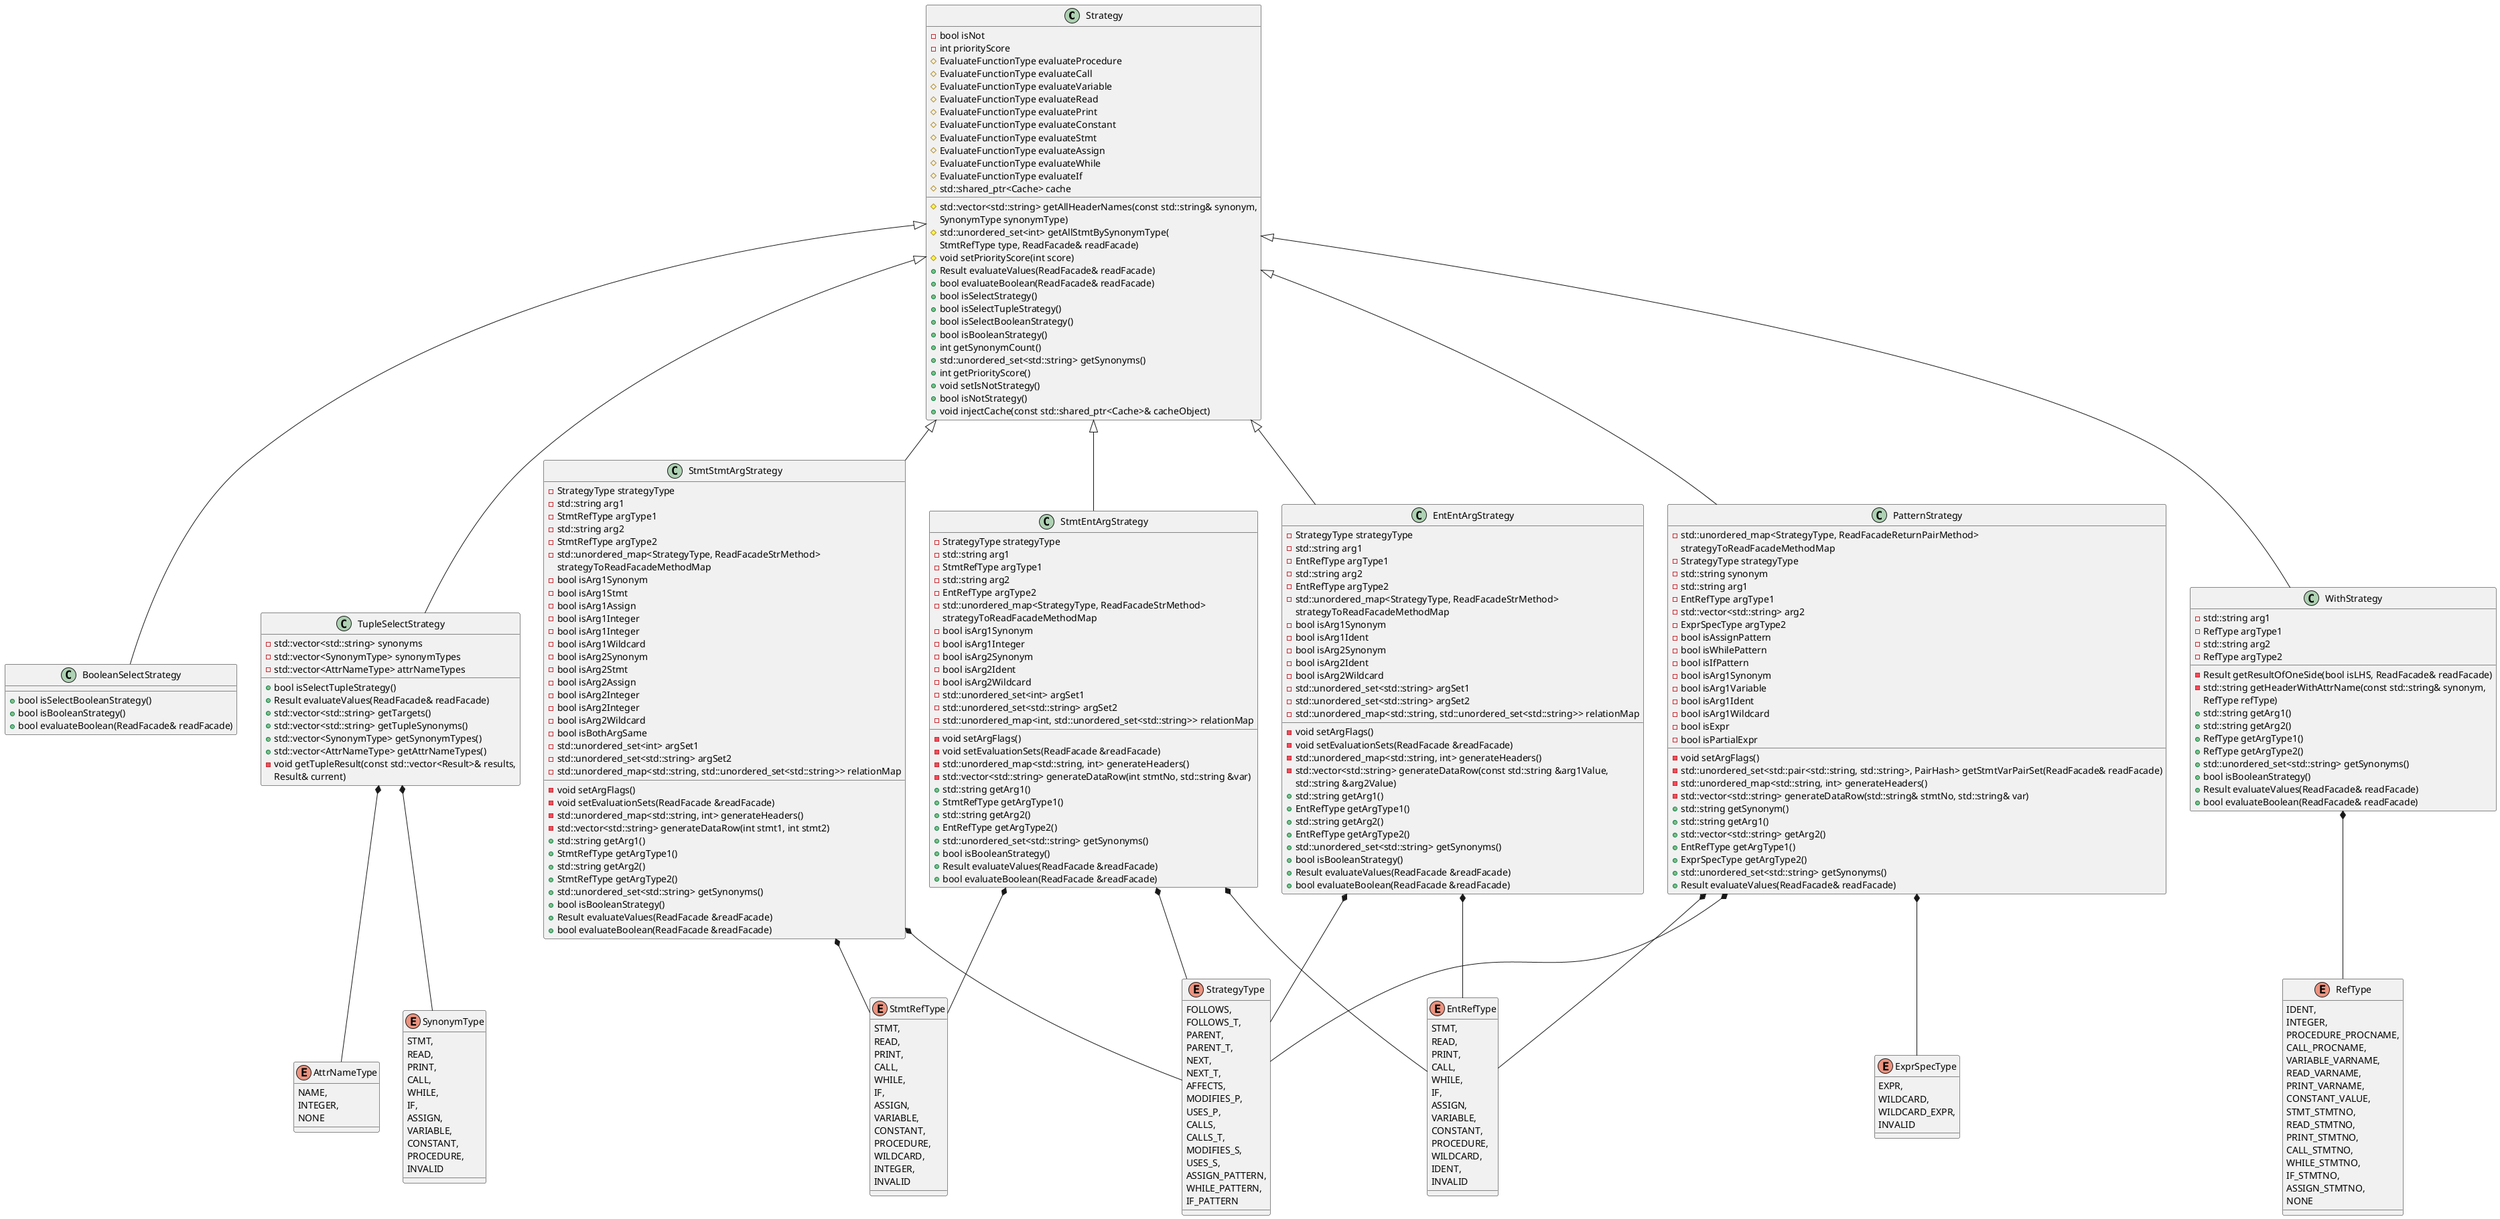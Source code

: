 @startuml

class Strategy {
  - bool isNot
  - int priorityScore
  # EvaluateFunctionType evaluateProcedure
  # EvaluateFunctionType evaluateCall
  # EvaluateFunctionType evaluateVariable
  # EvaluateFunctionType evaluateRead
  # EvaluateFunctionType evaluatePrint
  # EvaluateFunctionType evaluateConstant
  # EvaluateFunctionType evaluateStmt
  # EvaluateFunctionType evaluateAssign
  # EvaluateFunctionType evaluateWhile
  # EvaluateFunctionType evaluateIf
  # std::shared_ptr<Cache> cache

  # std::vector<std::string> getAllHeaderNames(const std::string& synonym,
                                                    SynonymType synonymType)
  # std::unordered_set<int> getAllStmtBySynonymType(
      StmtRefType type, ReadFacade& readFacade)
  # void setPriorityScore(int score)
  + Result evaluateValues(ReadFacade& readFacade)
  + bool evaluateBoolean(ReadFacade& readFacade)
  + bool isSelectStrategy()
  + bool isSelectTupleStrategy()
  + bool isSelectBooleanStrategy()
  + bool isBooleanStrategy()
  + int getSynonymCount()
  + std::unordered_set<std::string> getSynonyms()
  + int getPriorityScore()
  + void setIsNotStrategy()
  + bool isNotStrategy()
  + void injectCache(const std::shared_ptr<Cache>& cacheObject)
}

class BooleanSelectStrategy extends Strategy {
  + bool isSelectBooleanStrategy()
  + bool isBooleanStrategy()
  + bool evaluateBoolean(ReadFacade& readFacade)
}


class TupleSelectStrategy extends Strategy {
  - std::vector<std::string> synonyms
  - std::vector<SynonymType> synonymTypes
  - std::vector<AttrNameType> attrNameTypes
  + bool isSelectTupleStrategy()
  + Result evaluateValues(ReadFacade& readFacade)
  + std::vector<std::string> getTargets()
  + std::vector<std::string> getTupleSynonyms()
  + std::vector<SynonymType> getSynonymTypes()
  + std::vector<AttrNameType> getAttrNameTypes()
  - void getTupleResult(const std::vector<Result>& results,
                             Result& current)
}

class EntEntArgStrategy extends Strategy {
  - StrategyType strategyType
  - std::string arg1
  - EntRefType argType1
  - std::string arg2
  - EntRefType argType2
  - std::unordered_map<StrategyType, ReadFacadeStrMethod>
      strategyToReadFacadeMethodMap
  - bool isArg1Synonym
  - bool isArg1Ident
  - bool isArg2Synonym
  - bool isArg2Ident
  - bool isArg2Wildcard
  - std::unordered_set<std::string> argSet1
  - std::unordered_set<std::string> argSet2
  - std::unordered_map<std::string, std::unordered_set<std::string>> relationMap
  - void setArgFlags()
  - void setEvaluationSets(ReadFacade &readFacade)
  - std::unordered_map<std::string, int> generateHeaders()
  - std::vector<std::string> generateDataRow(const std::string &arg1Value,
                                           std::string &arg2Value)
  + std::string getArg1()
  + EntRefType getArgType1()
  + std::string getArg2()
  + EntRefType getArgType2()
  + std::unordered_set<std::string> getSynonyms()
  + bool isBooleanStrategy()
  + Result evaluateValues(ReadFacade &readFacade)
  + bool evaluateBoolean(ReadFacade &readFacade)
}

class StmtEntArgStrategy extends Strategy {
  - StrategyType strategyType
  - std::string arg1
  - StmtRefType argType1
  - std::string arg2
  - EntRefType argType2
  - std::unordered_map<StrategyType, ReadFacadeStrMethod>
      strategyToReadFacadeMethodMap
  - bool isArg1Synonym
  - bool isArg1Integer
  - bool isArg2Synonym
  - bool isArg2Ident
  - bool isArg2Wildcard
  - std::unordered_set<int> argSet1
  - std::unordered_set<std::string> argSet2
  - std::unordered_map<int, std::unordered_set<std::string>> relationMap
  - void setArgFlags()
  - void setEvaluationSets(ReadFacade &readFacade)
  - std::unordered_map<std::string, int> generateHeaders()
  - std::vector<std::string> generateDataRow(int stmtNo, std::string &var)
  + std::string getArg1()
  + StmtRefType getArgType1()
  + std::string getArg2()
  + EntRefType getArgType2()
  + std::unordered_set<std::string> getSynonyms()
  + bool isBooleanStrategy()
  + Result evaluateValues(ReadFacade &readFacade)
  + bool evaluateBoolean(ReadFacade &readFacade)
}

class StmtStmtArgStrategy extends Strategy {
  - StrategyType strategyType
  - std::string arg1
  - StmtRefType argType1
  - std::string arg2
  - StmtRefType argType2
  - std::unordered_map<StrategyType, ReadFacadeStrMethod>
      strategyToReadFacadeMethodMap
  - bool isArg1Synonym
  - bool isArg1Stmt
  - bool isArg1Assign
  - bool isArg1Integer
  - bool isArg1Integer
  - bool isArg1Wildcard
  - bool isArg2Synonym
  - bool isArg2Stmt
  - bool isArg2Assign
  - bool isArg2Integer
  - bool isArg2Integer
  - bool isArg2Wildcard
  - bool isBothArgSame
  - std::unordered_set<int> argSet1
  - std::unordered_set<std::string> argSet2
  - std::unordered_map<std::string, std::unordered_set<std::string>> relationMap
  - void setArgFlags()
  - void setEvaluationSets(ReadFacade &readFacade)
  - std::unordered_map<std::string, int> generateHeaders()
  - std::vector<std::string> generateDataRow(int stmt1, int stmt2)
  + std::string getArg1()
  + StmtRefType getArgType1()
  + std::string getArg2()
  + StmtRefType getArgType2()
  + std::unordered_set<std::string> getSynonyms()
  + bool isBooleanStrategy()
  + Result evaluateValues(ReadFacade &readFacade)
  + bool evaluateBoolean(ReadFacade &readFacade)
}

class PatternStrategy extends Strategy {
  - std::unordered_map<StrategyType, ReadFacadeReturnPairMethod>
      strategyToReadFacadeMethodMap
  - StrategyType strategyType
  - std::string synonym
  - std::string arg1
  - EntRefType argType1
  - std::vector<std::string> arg2
  - ExprSpecType argType2
  - bool isAssignPattern
  - bool isWhilePattern
  - bool isIfPattern
  - bool isArg1Synonym
  - bool isArg1Variable
  - bool isArg1Ident
  - bool isArg1Wildcard
  - bool isExpr
  - bool isPartialExpr
  - void setArgFlags()
  - std::unordered_set<std::pair<std::string, std::string>, PairHash> getStmtVarPairSet(ReadFacade& readFacade)
  - std::unordered_map<std::string, int> generateHeaders()
  - std::vector<std::string> generateDataRow(std::string& stmtNo, std::string& var)
  + std::string getSynonym()
  + std::string getArg1()
  + std::vector<std::string> getArg2()
  + EntRefType getArgType1()
  + ExprSpecType getArgType2()
  + std::unordered_set<std::string> getSynonyms()
  + Result evaluateValues(ReadFacade& readFacade)
}

class WithStrategy extends Strategy {
  - std::string arg1
  - RefType argType1
  - std::string arg2
  - RefType argType2
  - Result getResultOfOneSide(bool isLHS, ReadFacade& readFacade)
  - std::string getHeaderWithAttrName(const std::string& synonym,
                                           RefType refType)
  + std::string getArg1()
  + std::string getArg2()
  + RefType getArgType1()
  + RefType getArgType2()
  + std::unordered_set<std::string> getSynonyms()
  + bool isBooleanStrategy()
  + Result evaluateValues(ReadFacade& readFacade)
  + bool evaluateBoolean(ReadFacade& readFacade)
}

enum SynonymType {
  STMT,
  READ,
  PRINT,
  CALL,
  WHILE,
  IF,
  ASSIGN,
  VARIABLE,
  CONSTANT,
  PROCEDURE,
  INVALID
}

enum AttrNameType {
  NAME,
  INTEGER,
  NONE
}

enum StrategyType {
  FOLLOWS,
  FOLLOWS_T,
  PARENT,
  PARENT_T,
  NEXT,
  NEXT_T,
  AFFECTS,
  MODIFIES_P,
  USES_P,
  CALLS,
  CALLS_T,
  MODIFIES_S,
  USES_S,
  ASSIGN_PATTERN,
  WHILE_PATTERN,
  IF_PATTERN
}

enum StmtRefType {
  STMT,
  READ,
  PRINT,
  CALL,
  WHILE,
  IF,
  ASSIGN,
  VARIABLE,
  CONSTANT,
  PROCEDURE,
  WILDCARD,
  INTEGER,
  INVALID
}

enum EntRefType {
  STMT,
  READ,
  PRINT,
  CALL,
  WHILE,
  IF,
  ASSIGN,
  VARIABLE,
  CONSTANT,
  PROCEDURE,
  WILDCARD,
  IDENT,
  INVALID
}

enum ExprSpecType {
  EXPR,
  WILDCARD,
  WILDCARD_EXPR,
  INVALID
}

enum RefType {
  IDENT,
  INTEGER,
  PROCEDURE_PROCNAME,
  CALL_PROCNAME,
  VARIABLE_VARNAME,
  READ_VARNAME,
  PRINT_VARNAME,
  CONSTANT_VALUE,
  STMT_STMTNO,
  READ_STMTNO,
  PRINT_STMTNO,
  CALL_STMTNO,
  WHILE_STMTNO,
  IF_STMTNO,
  ASSIGN_STMTNO,
  NONE
}

TupleSelectStrategy *-down- SynonymType
TupleSelectStrategy *-down- AttrNameType

EntEntArgStrategy *-down- StrategyType
StmtStmtArgStrategy *-down- StrategyType
StmtEntArgStrategy *-down- StrategyType
PatternStrategy *-down- StrategyType

StmtStmtArgStrategy *-down- StmtRefType
StmtEntArgStrategy *-down- StmtRefType

EntEntArgStrategy *-down- EntRefType
StmtEntArgStrategy *-down- EntRefType
PatternStrategy *-down- EntRefType

PatternStrategy *-down- ExprSpecType

WithStrategy *-down- RefType

@enduml
